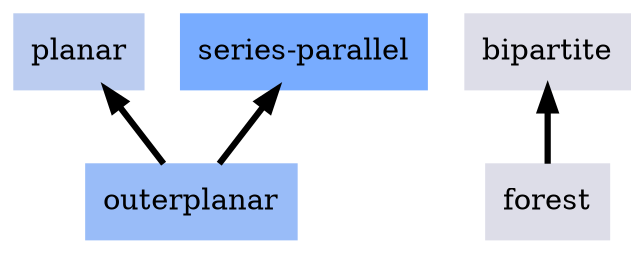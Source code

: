 digraph local_eW1Gic {
	node [color=lightblue2 style=filled]
	margin=0.04 size="6,6"
	rankdir = BT
	"n_loZ5LD" [label="planar" URL="/parameters/html/loZ5LD" color="#bbccf0" shape=box]
	"n_cLHJkW" [label="bipartite" URL="/parameters/html/cLHJkW" color="#dddde8" shape=box]
	"n_JngPPm" [label="forest" URL="/parameters/html/JngPPm" color="#dddde8" shape=box]
	"n_0oCyaG" [label="outerplanar" URL="/parameters/html/0oCyaG" color="#99bcf8" shape=box]
	"n_eW1Gic" [label="series-parallel" URL="/parameters/html/eW1Gic" color="#78acff" shape=box]
	"n_0oCyaG" -> "n_eW1Gic" [label="" decorate=true lblstyle="above, sloped" weight="100" penwidth="3.0"]
	"n_JngPPm" -> "n_cLHJkW" [label="" decorate=true lblstyle="above, sloped" weight="100" penwidth="3.0"]
	"n_0oCyaG" -> "n_loZ5LD" [label="" decorate=true lblstyle="above, sloped" weight="100" penwidth="3.0"]
}
